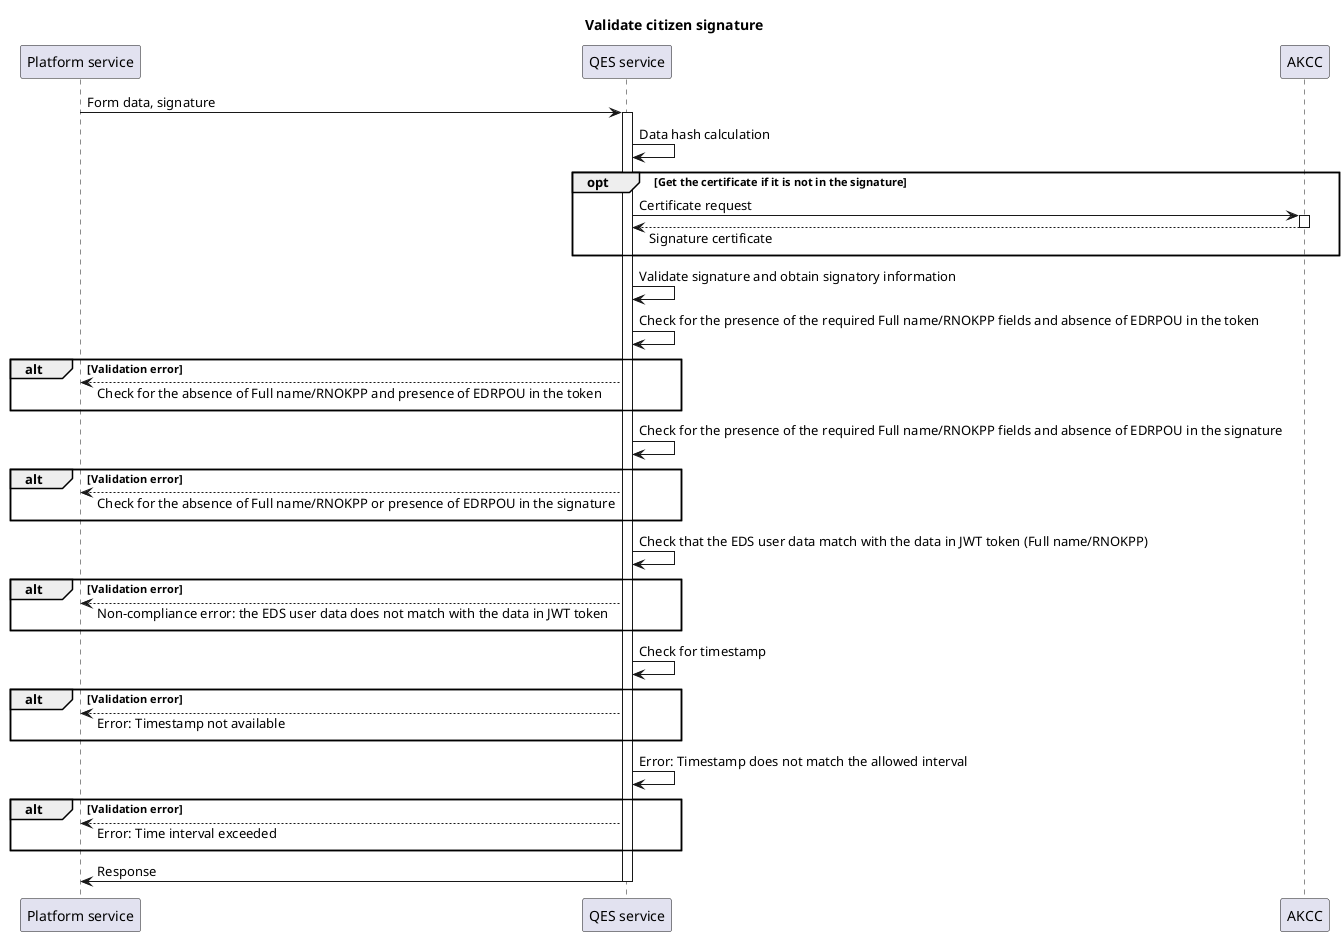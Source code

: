 @startuml
participant "Platform service" as client  order 10
participant "QES service" as digital_ops  order 20
participant "AKCC" as ca  order 30
skinparam responseMessageBelowArrow true

title Validate citizen signature
  client -> digital_ops: Form data, signature
    activate digital_ops
    digital_ops -> digital_ops: Data hash calculation
    opt Get the certificate if it is not in the signature
    digital_ops -> ca: Certificate request
    activate ca
    digital_ops <-- ca: Signature certificate
    deactivate ca
    end
    digital_ops -> digital_ops: Validate signature and obtain signatory information
    digital_ops -> digital_ops: Check for the presence of the required Full name/RNOKPP fields and absence of EDRPOU in the token
    alt Validation error
    client <-- digital_ops: Check for the absence of Full name/RNOKPP and presence of EDRPOU in the token
    end
    digital_ops -> digital_ops: Check for the presence of the required Full name/RNOKPP fields and absence of EDRPOU in the signature
    alt Validation error
    client <-- digital_ops: Check for the absence of Full name/RNOKPP or presence of EDRPOU in the signature
    end
    digital_ops -> digital_ops: Check that the EDS user data match with the data in JWT token (Full name/RNOKPP)
    alt Validation error
    client <-- digital_ops: Non-compliance error: the EDS user data does not match with the data in JWT token
    end
    digital_ops -> digital_ops: Check for timestamp
    alt Validation error
    client <-- digital_ops: Error: Timestamp not available
    end
    digital_ops -> digital_ops: Error: Timestamp does not match the allowed interval
    alt Validation error
    client <-- digital_ops: Error: Time interval exceeded
    end
    digital_ops -> client: Response
    deactivate digital_ops

@enduml